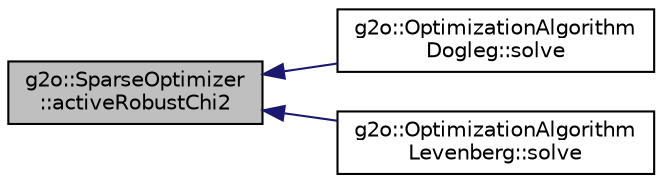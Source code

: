 digraph "g2o::SparseOptimizer::activeRobustChi2"
{
  edge [fontname="Helvetica",fontsize="10",labelfontname="Helvetica",labelfontsize="10"];
  node [fontname="Helvetica",fontsize="10",shape=record];
  rankdir="LR";
  Node7 [label="g2o::SparseOptimizer\l::activeRobustChi2",height=0.2,width=0.4,color="black", fillcolor="grey75", style="filled", fontcolor="black"];
  Node7 -> Node8 [dir="back",color="midnightblue",fontsize="10",style="solid",fontname="Helvetica"];
  Node8 [label="g2o::OptimizationAlgorithm\lDogleg::solve",height=0.2,width=0.4,color="black", fillcolor="white", style="filled",URL="$classg2o_1_1_optimization_algorithm_dogleg.html#ace62fd809c18655bd7ff104285748610"];
  Node7 -> Node9 [dir="back",color="midnightblue",fontsize="10",style="solid",fontname="Helvetica"];
  Node9 [label="g2o::OptimizationAlgorithm\lLevenberg::solve",height=0.2,width=0.4,color="black", fillcolor="white", style="filled",URL="$classg2o_1_1_optimization_algorithm_levenberg.html#a7140fa989b54eac4e09ba17829dcada0"];
}
